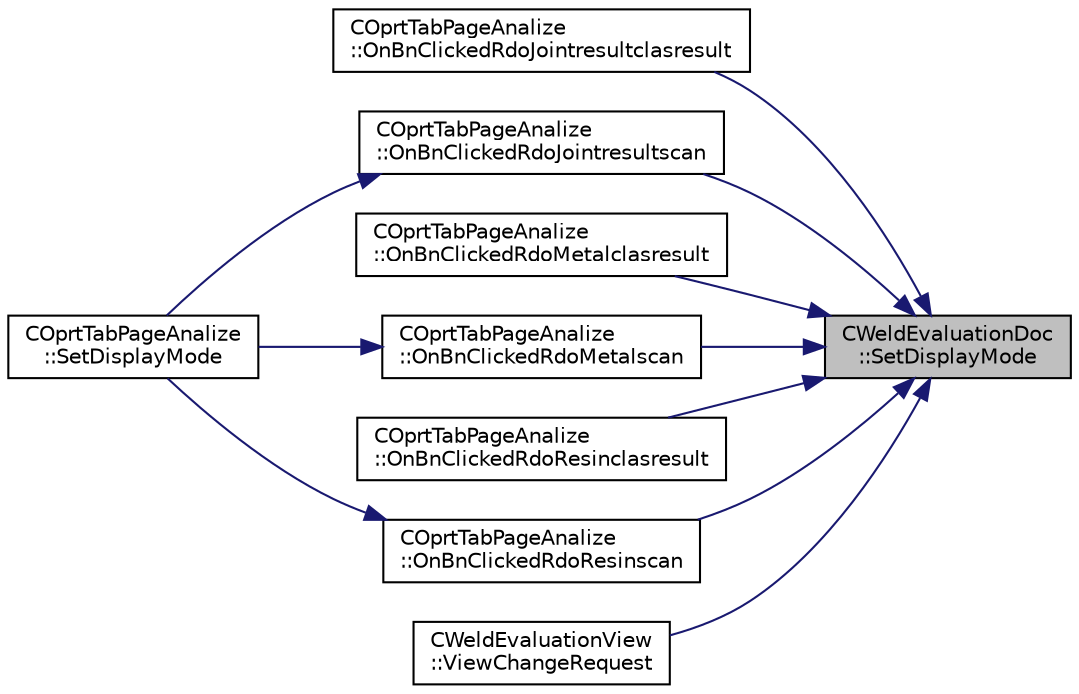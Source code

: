 digraph "CWeldEvaluationDoc::SetDisplayMode"
{
 // LATEX_PDF_SIZE
  edge [fontname="Helvetica",fontsize="10",labelfontname="Helvetica",labelfontsize="10"];
  node [fontname="Helvetica",fontsize="10",shape=record];
  rankdir="RL";
  Node1 [label="CWeldEvaluationDoc\l::SetDisplayMode",height=0.2,width=0.4,color="black", fillcolor="grey75", style="filled", fontcolor="black",tooltip="表示モードの設定"];
  Node1 -> Node2 [dir="back",color="midnightblue",fontsize="10",style="solid",fontname="Helvetica"];
  Node2 [label="COprtTabPageAnalize\l::OnBnClickedRdoJointresultclasresult",height=0.2,width=0.4,color="black", fillcolor="white", style="filled",URL="$class_c_oprt_tab_page_analize.html#adee2f539754700ef37d0e306b728e4d6",tooltip="接合結果表示タイプ分類結果選択時処理"];
  Node1 -> Node3 [dir="back",color="midnightblue",fontsize="10",style="solid",fontname="Helvetica"];
  Node3 [label="COprtTabPageAnalize\l::OnBnClickedRdoJointresultscan",height=0.2,width=0.4,color="black", fillcolor="white", style="filled",URL="$class_c_oprt_tab_page_analize.html#a6e4c0695d90711c7c02c0dd2ea31ca71",tooltip="接合結果表示タイプスキャン選択時処理"];
  Node3 -> Node4 [dir="back",color="midnightblue",fontsize="10",style="solid",fontname="Helvetica"];
  Node4 [label="COprtTabPageAnalize\l::SetDisplayMode",height=0.2,width=0.4,color="black", fillcolor="white", style="filled",URL="$class_c_oprt_tab_page_analize.html#ad026ecbbc983699be043cf39cf611383",tooltip="表示方法の設定"];
  Node1 -> Node5 [dir="back",color="midnightblue",fontsize="10",style="solid",fontname="Helvetica"];
  Node5 [label="COprtTabPageAnalize\l::OnBnClickedRdoMetalclasresult",height=0.2,width=0.4,color="black", fillcolor="white", style="filled",URL="$class_c_oprt_tab_page_analize.html#ac82359ab4f3766594ccb083a112e9fe8",tooltip="金属面表示タイプ分類結果選択時処理"];
  Node1 -> Node6 [dir="back",color="midnightblue",fontsize="10",style="solid",fontname="Helvetica"];
  Node6 [label="COprtTabPageAnalize\l::OnBnClickedRdoMetalscan",height=0.2,width=0.4,color="black", fillcolor="white", style="filled",URL="$class_c_oprt_tab_page_analize.html#a13d39220b8346972e4eae2f1bc1ced22",tooltip="金属面表示タイプスキャン選択時処理"];
  Node6 -> Node4 [dir="back",color="midnightblue",fontsize="10",style="solid",fontname="Helvetica"];
  Node1 -> Node7 [dir="back",color="midnightblue",fontsize="10",style="solid",fontname="Helvetica"];
  Node7 [label="COprtTabPageAnalize\l::OnBnClickedRdoResinclasresult",height=0.2,width=0.4,color="black", fillcolor="white", style="filled",URL="$class_c_oprt_tab_page_analize.html#ae9f8a7e416776fe6187673306e5d3a85",tooltip="樹脂面表示タイプ分類結果選択時処理"];
  Node1 -> Node8 [dir="back",color="midnightblue",fontsize="10",style="solid",fontname="Helvetica"];
  Node8 [label="COprtTabPageAnalize\l::OnBnClickedRdoResinscan",height=0.2,width=0.4,color="black", fillcolor="white", style="filled",URL="$class_c_oprt_tab_page_analize.html#ae69d1c504a694b6b61840b1fe377e601",tooltip="樹脂面表示タイプスキャン選択時処理"];
  Node8 -> Node4 [dir="back",color="midnightblue",fontsize="10",style="solid",fontname="Helvetica"];
  Node1 -> Node9 [dir="back",color="midnightblue",fontsize="10",style="solid",fontname="Helvetica"];
  Node9 [label="CWeldEvaluationView\l::ViewChangeRequest",height=0.2,width=0.4,color="black", fillcolor="white", style="filled",URL="$class_c_weld_evaluation_view.html#a50da59446b116e48eb00b4ccc6074cdd",tooltip="表示変更リクエスト"];
}
